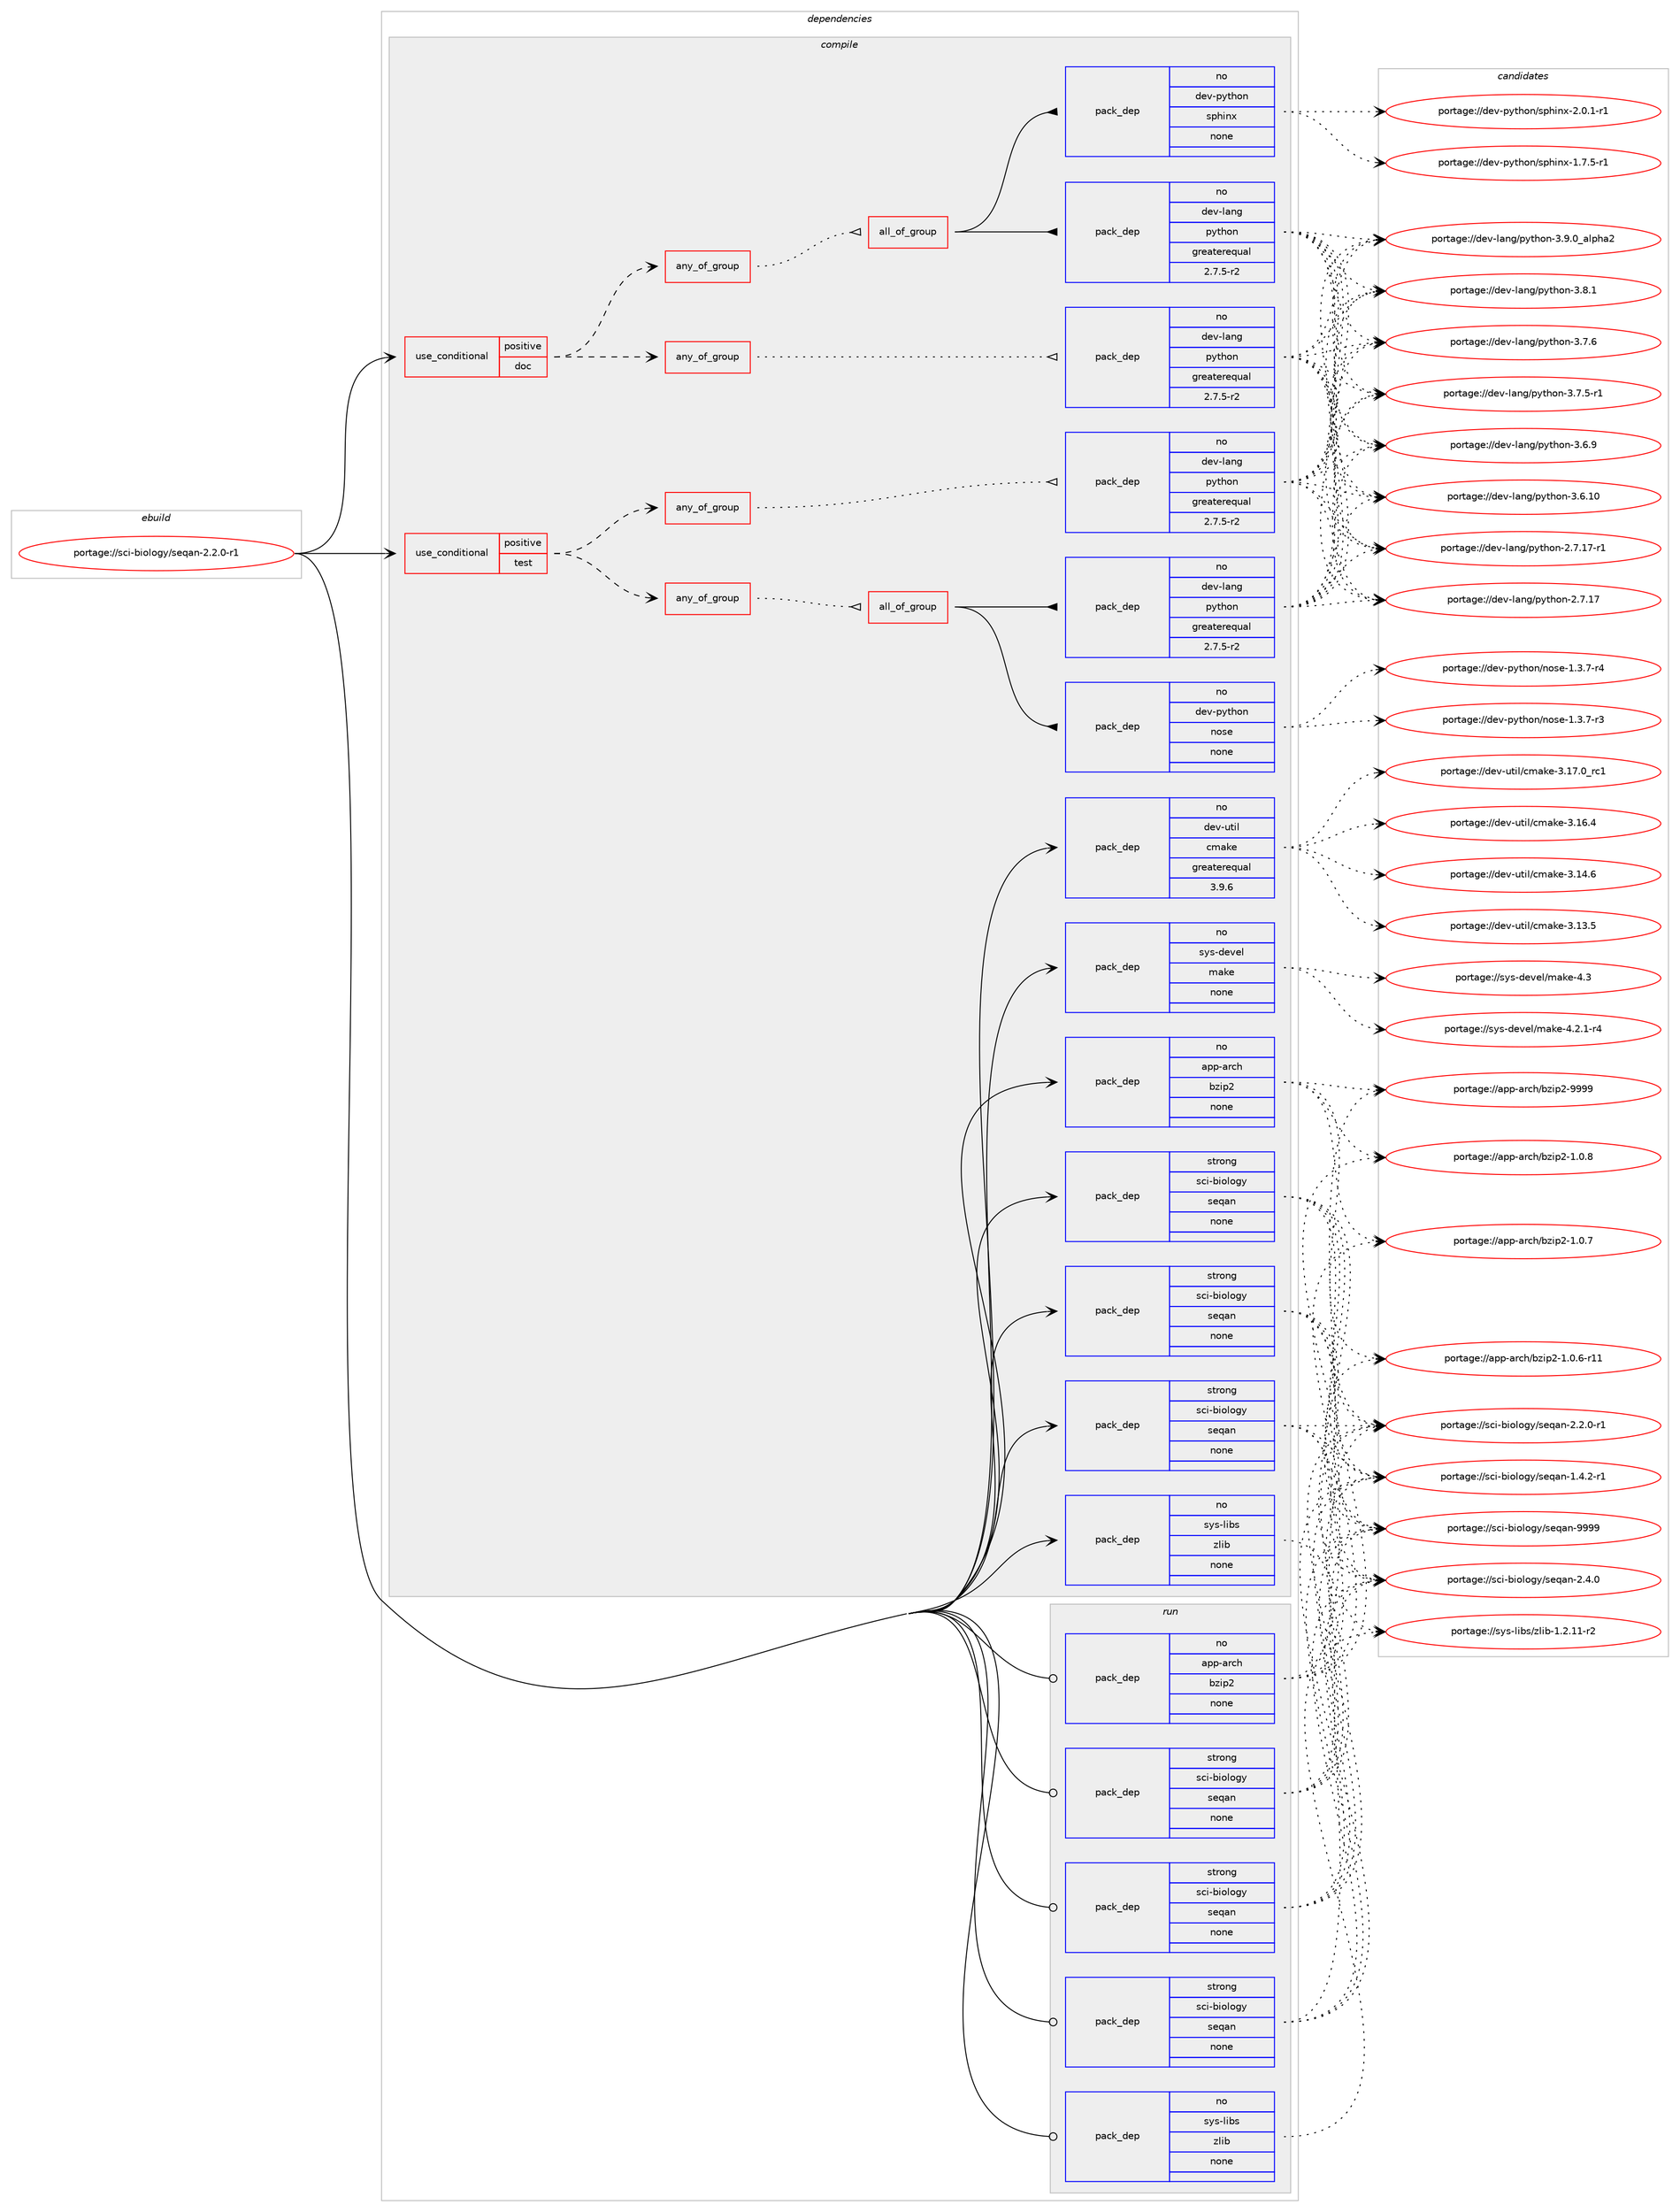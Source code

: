 digraph prolog {

# *************
# Graph options
# *************

newrank=true;
concentrate=true;
compound=true;
graph [rankdir=LR,fontname=Helvetica,fontsize=10,ranksep=1.5];#, ranksep=2.5, nodesep=0.2];
edge  [arrowhead=vee];
node  [fontname=Helvetica,fontsize=10];

# **********
# The ebuild
# **********

subgraph cluster_leftcol {
color=gray;
rank=same;
label=<<i>ebuild</i>>;
id [label="portage://sci-biology/seqan-2.2.0-r1", color=red, width=4, href="../sci-biology/seqan-2.2.0-r1.svg"];
}

# ****************
# The dependencies
# ****************

subgraph cluster_midcol {
color=gray;
label=<<i>dependencies</i>>;
subgraph cluster_compile {
fillcolor="#eeeeee";
style=filled;
label=<<i>compile</i>>;
subgraph cond19777 {
dependency98041 [label=<<TABLE BORDER="0" CELLBORDER="1" CELLSPACING="0" CELLPADDING="4"><TR><TD ROWSPAN="3" CELLPADDING="10">use_conditional</TD></TR><TR><TD>positive</TD></TR><TR><TD>doc</TD></TR></TABLE>>, shape=none, color=red];
subgraph any1607 {
dependency98042 [label=<<TABLE BORDER="0" CELLBORDER="1" CELLSPACING="0" CELLPADDING="4"><TR><TD CELLPADDING="10">any_of_group</TD></TR></TABLE>>, shape=none, color=red];subgraph all91 {
dependency98043 [label=<<TABLE BORDER="0" CELLBORDER="1" CELLSPACING="0" CELLPADDING="4"><TR><TD CELLPADDING="10">all_of_group</TD></TR></TABLE>>, shape=none, color=red];subgraph pack76569 {
dependency98044 [label=<<TABLE BORDER="0" CELLBORDER="1" CELLSPACING="0" CELLPADDING="4" WIDTH="220"><TR><TD ROWSPAN="6" CELLPADDING="30">pack_dep</TD></TR><TR><TD WIDTH="110">no</TD></TR><TR><TD>dev-lang</TD></TR><TR><TD>python</TD></TR><TR><TD>greaterequal</TD></TR><TR><TD>2.7.5-r2</TD></TR></TABLE>>, shape=none, color=blue];
}
dependency98043:e -> dependency98044:w [weight=20,style="solid",arrowhead="inv"];
subgraph pack76570 {
dependency98045 [label=<<TABLE BORDER="0" CELLBORDER="1" CELLSPACING="0" CELLPADDING="4" WIDTH="220"><TR><TD ROWSPAN="6" CELLPADDING="30">pack_dep</TD></TR><TR><TD WIDTH="110">no</TD></TR><TR><TD>dev-python</TD></TR><TR><TD>sphinx</TD></TR><TR><TD>none</TD></TR><TR><TD></TD></TR></TABLE>>, shape=none, color=blue];
}
dependency98043:e -> dependency98045:w [weight=20,style="solid",arrowhead="inv"];
}
dependency98042:e -> dependency98043:w [weight=20,style="dotted",arrowhead="oinv"];
}
dependency98041:e -> dependency98042:w [weight=20,style="dashed",arrowhead="vee"];
subgraph any1608 {
dependency98046 [label=<<TABLE BORDER="0" CELLBORDER="1" CELLSPACING="0" CELLPADDING="4"><TR><TD CELLPADDING="10">any_of_group</TD></TR></TABLE>>, shape=none, color=red];subgraph pack76571 {
dependency98047 [label=<<TABLE BORDER="0" CELLBORDER="1" CELLSPACING="0" CELLPADDING="4" WIDTH="220"><TR><TD ROWSPAN="6" CELLPADDING="30">pack_dep</TD></TR><TR><TD WIDTH="110">no</TD></TR><TR><TD>dev-lang</TD></TR><TR><TD>python</TD></TR><TR><TD>greaterequal</TD></TR><TR><TD>2.7.5-r2</TD></TR></TABLE>>, shape=none, color=blue];
}
dependency98046:e -> dependency98047:w [weight=20,style="dotted",arrowhead="oinv"];
}
dependency98041:e -> dependency98046:w [weight=20,style="dashed",arrowhead="vee"];
}
id:e -> dependency98041:w [weight=20,style="solid",arrowhead="vee"];
subgraph cond19778 {
dependency98048 [label=<<TABLE BORDER="0" CELLBORDER="1" CELLSPACING="0" CELLPADDING="4"><TR><TD ROWSPAN="3" CELLPADDING="10">use_conditional</TD></TR><TR><TD>positive</TD></TR><TR><TD>test</TD></TR></TABLE>>, shape=none, color=red];
subgraph any1609 {
dependency98049 [label=<<TABLE BORDER="0" CELLBORDER="1" CELLSPACING="0" CELLPADDING="4"><TR><TD CELLPADDING="10">any_of_group</TD></TR></TABLE>>, shape=none, color=red];subgraph all92 {
dependency98050 [label=<<TABLE BORDER="0" CELLBORDER="1" CELLSPACING="0" CELLPADDING="4"><TR><TD CELLPADDING="10">all_of_group</TD></TR></TABLE>>, shape=none, color=red];subgraph pack76572 {
dependency98051 [label=<<TABLE BORDER="0" CELLBORDER="1" CELLSPACING="0" CELLPADDING="4" WIDTH="220"><TR><TD ROWSPAN="6" CELLPADDING="30">pack_dep</TD></TR><TR><TD WIDTH="110">no</TD></TR><TR><TD>dev-lang</TD></TR><TR><TD>python</TD></TR><TR><TD>greaterequal</TD></TR><TR><TD>2.7.5-r2</TD></TR></TABLE>>, shape=none, color=blue];
}
dependency98050:e -> dependency98051:w [weight=20,style="solid",arrowhead="inv"];
subgraph pack76573 {
dependency98052 [label=<<TABLE BORDER="0" CELLBORDER="1" CELLSPACING="0" CELLPADDING="4" WIDTH="220"><TR><TD ROWSPAN="6" CELLPADDING="30">pack_dep</TD></TR><TR><TD WIDTH="110">no</TD></TR><TR><TD>dev-python</TD></TR><TR><TD>nose</TD></TR><TR><TD>none</TD></TR><TR><TD></TD></TR></TABLE>>, shape=none, color=blue];
}
dependency98050:e -> dependency98052:w [weight=20,style="solid",arrowhead="inv"];
}
dependency98049:e -> dependency98050:w [weight=20,style="dotted",arrowhead="oinv"];
}
dependency98048:e -> dependency98049:w [weight=20,style="dashed",arrowhead="vee"];
subgraph any1610 {
dependency98053 [label=<<TABLE BORDER="0" CELLBORDER="1" CELLSPACING="0" CELLPADDING="4"><TR><TD CELLPADDING="10">any_of_group</TD></TR></TABLE>>, shape=none, color=red];subgraph pack76574 {
dependency98054 [label=<<TABLE BORDER="0" CELLBORDER="1" CELLSPACING="0" CELLPADDING="4" WIDTH="220"><TR><TD ROWSPAN="6" CELLPADDING="30">pack_dep</TD></TR><TR><TD WIDTH="110">no</TD></TR><TR><TD>dev-lang</TD></TR><TR><TD>python</TD></TR><TR><TD>greaterequal</TD></TR><TR><TD>2.7.5-r2</TD></TR></TABLE>>, shape=none, color=blue];
}
dependency98053:e -> dependency98054:w [weight=20,style="dotted",arrowhead="oinv"];
}
dependency98048:e -> dependency98053:w [weight=20,style="dashed",arrowhead="vee"];
}
id:e -> dependency98048:w [weight=20,style="solid",arrowhead="vee"];
subgraph pack76575 {
dependency98055 [label=<<TABLE BORDER="0" CELLBORDER="1" CELLSPACING="0" CELLPADDING="4" WIDTH="220"><TR><TD ROWSPAN="6" CELLPADDING="30">pack_dep</TD></TR><TR><TD WIDTH="110">no</TD></TR><TR><TD>app-arch</TD></TR><TR><TD>bzip2</TD></TR><TR><TD>none</TD></TR><TR><TD></TD></TR></TABLE>>, shape=none, color=blue];
}
id:e -> dependency98055:w [weight=20,style="solid",arrowhead="vee"];
subgraph pack76576 {
dependency98056 [label=<<TABLE BORDER="0" CELLBORDER="1" CELLSPACING="0" CELLPADDING="4" WIDTH="220"><TR><TD ROWSPAN="6" CELLPADDING="30">pack_dep</TD></TR><TR><TD WIDTH="110">no</TD></TR><TR><TD>dev-util</TD></TR><TR><TD>cmake</TD></TR><TR><TD>greaterequal</TD></TR><TR><TD>3.9.6</TD></TR></TABLE>>, shape=none, color=blue];
}
id:e -> dependency98056:w [weight=20,style="solid",arrowhead="vee"];
subgraph pack76577 {
dependency98057 [label=<<TABLE BORDER="0" CELLBORDER="1" CELLSPACING="0" CELLPADDING="4" WIDTH="220"><TR><TD ROWSPAN="6" CELLPADDING="30">pack_dep</TD></TR><TR><TD WIDTH="110">no</TD></TR><TR><TD>sys-devel</TD></TR><TR><TD>make</TD></TR><TR><TD>none</TD></TR><TR><TD></TD></TR></TABLE>>, shape=none, color=blue];
}
id:e -> dependency98057:w [weight=20,style="solid",arrowhead="vee"];
subgraph pack76578 {
dependency98058 [label=<<TABLE BORDER="0" CELLBORDER="1" CELLSPACING="0" CELLPADDING="4" WIDTH="220"><TR><TD ROWSPAN="6" CELLPADDING="30">pack_dep</TD></TR><TR><TD WIDTH="110">no</TD></TR><TR><TD>sys-libs</TD></TR><TR><TD>zlib</TD></TR><TR><TD>none</TD></TR><TR><TD></TD></TR></TABLE>>, shape=none, color=blue];
}
id:e -> dependency98058:w [weight=20,style="solid",arrowhead="vee"];
subgraph pack76579 {
dependency98059 [label=<<TABLE BORDER="0" CELLBORDER="1" CELLSPACING="0" CELLPADDING="4" WIDTH="220"><TR><TD ROWSPAN="6" CELLPADDING="30">pack_dep</TD></TR><TR><TD WIDTH="110">strong</TD></TR><TR><TD>sci-biology</TD></TR><TR><TD>seqan</TD></TR><TR><TD>none</TD></TR><TR><TD></TD></TR></TABLE>>, shape=none, color=blue];
}
id:e -> dependency98059:w [weight=20,style="solid",arrowhead="vee"];
subgraph pack76580 {
dependency98060 [label=<<TABLE BORDER="0" CELLBORDER="1" CELLSPACING="0" CELLPADDING="4" WIDTH="220"><TR><TD ROWSPAN="6" CELLPADDING="30">pack_dep</TD></TR><TR><TD WIDTH="110">strong</TD></TR><TR><TD>sci-biology</TD></TR><TR><TD>seqan</TD></TR><TR><TD>none</TD></TR><TR><TD></TD></TR></TABLE>>, shape=none, color=blue];
}
id:e -> dependency98060:w [weight=20,style="solid",arrowhead="vee"];
subgraph pack76581 {
dependency98061 [label=<<TABLE BORDER="0" CELLBORDER="1" CELLSPACING="0" CELLPADDING="4" WIDTH="220"><TR><TD ROWSPAN="6" CELLPADDING="30">pack_dep</TD></TR><TR><TD WIDTH="110">strong</TD></TR><TR><TD>sci-biology</TD></TR><TR><TD>seqan</TD></TR><TR><TD>none</TD></TR><TR><TD></TD></TR></TABLE>>, shape=none, color=blue];
}
id:e -> dependency98061:w [weight=20,style="solid",arrowhead="vee"];
}
subgraph cluster_compileandrun {
fillcolor="#eeeeee";
style=filled;
label=<<i>compile and run</i>>;
}
subgraph cluster_run {
fillcolor="#eeeeee";
style=filled;
label=<<i>run</i>>;
subgraph pack76582 {
dependency98062 [label=<<TABLE BORDER="0" CELLBORDER="1" CELLSPACING="0" CELLPADDING="4" WIDTH="220"><TR><TD ROWSPAN="6" CELLPADDING="30">pack_dep</TD></TR><TR><TD WIDTH="110">no</TD></TR><TR><TD>app-arch</TD></TR><TR><TD>bzip2</TD></TR><TR><TD>none</TD></TR><TR><TD></TD></TR></TABLE>>, shape=none, color=blue];
}
id:e -> dependency98062:w [weight=20,style="solid",arrowhead="odot"];
subgraph pack76583 {
dependency98063 [label=<<TABLE BORDER="0" CELLBORDER="1" CELLSPACING="0" CELLPADDING="4" WIDTH="220"><TR><TD ROWSPAN="6" CELLPADDING="30">pack_dep</TD></TR><TR><TD WIDTH="110">no</TD></TR><TR><TD>sys-libs</TD></TR><TR><TD>zlib</TD></TR><TR><TD>none</TD></TR><TR><TD></TD></TR></TABLE>>, shape=none, color=blue];
}
id:e -> dependency98063:w [weight=20,style="solid",arrowhead="odot"];
subgraph pack76584 {
dependency98064 [label=<<TABLE BORDER="0" CELLBORDER="1" CELLSPACING="0" CELLPADDING="4" WIDTH="220"><TR><TD ROWSPAN="6" CELLPADDING="30">pack_dep</TD></TR><TR><TD WIDTH="110">strong</TD></TR><TR><TD>sci-biology</TD></TR><TR><TD>seqan</TD></TR><TR><TD>none</TD></TR><TR><TD></TD></TR></TABLE>>, shape=none, color=blue];
}
id:e -> dependency98064:w [weight=20,style="solid",arrowhead="odot"];
subgraph pack76585 {
dependency98065 [label=<<TABLE BORDER="0" CELLBORDER="1" CELLSPACING="0" CELLPADDING="4" WIDTH="220"><TR><TD ROWSPAN="6" CELLPADDING="30">pack_dep</TD></TR><TR><TD WIDTH="110">strong</TD></TR><TR><TD>sci-biology</TD></TR><TR><TD>seqan</TD></TR><TR><TD>none</TD></TR><TR><TD></TD></TR></TABLE>>, shape=none, color=blue];
}
id:e -> dependency98065:w [weight=20,style="solid",arrowhead="odot"];
subgraph pack76586 {
dependency98066 [label=<<TABLE BORDER="0" CELLBORDER="1" CELLSPACING="0" CELLPADDING="4" WIDTH="220"><TR><TD ROWSPAN="6" CELLPADDING="30">pack_dep</TD></TR><TR><TD WIDTH="110">strong</TD></TR><TR><TD>sci-biology</TD></TR><TR><TD>seqan</TD></TR><TR><TD>none</TD></TR><TR><TD></TD></TR></TABLE>>, shape=none, color=blue];
}
id:e -> dependency98066:w [weight=20,style="solid",arrowhead="odot"];
}
}

# **************
# The candidates
# **************

subgraph cluster_choices {
rank=same;
color=gray;
label=<<i>candidates</i>>;

subgraph choice76569 {
color=black;
nodesep=1;
choice10010111845108971101034711212111610411111045514657464895971081121049750 [label="portage://dev-lang/python-3.9.0_alpha2", color=red, width=4,href="../dev-lang/python-3.9.0_alpha2.svg"];
choice100101118451089711010347112121116104111110455146564649 [label="portage://dev-lang/python-3.8.1", color=red, width=4,href="../dev-lang/python-3.8.1.svg"];
choice100101118451089711010347112121116104111110455146554654 [label="portage://dev-lang/python-3.7.6", color=red, width=4,href="../dev-lang/python-3.7.6.svg"];
choice1001011184510897110103471121211161041111104551465546534511449 [label="portage://dev-lang/python-3.7.5-r1", color=red, width=4,href="../dev-lang/python-3.7.5-r1.svg"];
choice100101118451089711010347112121116104111110455146544657 [label="portage://dev-lang/python-3.6.9", color=red, width=4,href="../dev-lang/python-3.6.9.svg"];
choice10010111845108971101034711212111610411111045514654464948 [label="portage://dev-lang/python-3.6.10", color=red, width=4,href="../dev-lang/python-3.6.10.svg"];
choice100101118451089711010347112121116104111110455046554649554511449 [label="portage://dev-lang/python-2.7.17-r1", color=red, width=4,href="../dev-lang/python-2.7.17-r1.svg"];
choice10010111845108971101034711212111610411111045504655464955 [label="portage://dev-lang/python-2.7.17", color=red, width=4,href="../dev-lang/python-2.7.17.svg"];
dependency98044:e -> choice10010111845108971101034711212111610411111045514657464895971081121049750:w [style=dotted,weight="100"];
dependency98044:e -> choice100101118451089711010347112121116104111110455146564649:w [style=dotted,weight="100"];
dependency98044:e -> choice100101118451089711010347112121116104111110455146554654:w [style=dotted,weight="100"];
dependency98044:e -> choice1001011184510897110103471121211161041111104551465546534511449:w [style=dotted,weight="100"];
dependency98044:e -> choice100101118451089711010347112121116104111110455146544657:w [style=dotted,weight="100"];
dependency98044:e -> choice10010111845108971101034711212111610411111045514654464948:w [style=dotted,weight="100"];
dependency98044:e -> choice100101118451089711010347112121116104111110455046554649554511449:w [style=dotted,weight="100"];
dependency98044:e -> choice10010111845108971101034711212111610411111045504655464955:w [style=dotted,weight="100"];
}
subgraph choice76570 {
color=black;
nodesep=1;
choice10010111845112121116104111110471151121041051101204550464846494511449 [label="portage://dev-python/sphinx-2.0.1-r1", color=red, width=4,href="../dev-python/sphinx-2.0.1-r1.svg"];
choice10010111845112121116104111110471151121041051101204549465546534511449 [label="portage://dev-python/sphinx-1.7.5-r1", color=red, width=4,href="../dev-python/sphinx-1.7.5-r1.svg"];
dependency98045:e -> choice10010111845112121116104111110471151121041051101204550464846494511449:w [style=dotted,weight="100"];
dependency98045:e -> choice10010111845112121116104111110471151121041051101204549465546534511449:w [style=dotted,weight="100"];
}
subgraph choice76571 {
color=black;
nodesep=1;
choice10010111845108971101034711212111610411111045514657464895971081121049750 [label="portage://dev-lang/python-3.9.0_alpha2", color=red, width=4,href="../dev-lang/python-3.9.0_alpha2.svg"];
choice100101118451089711010347112121116104111110455146564649 [label="portage://dev-lang/python-3.8.1", color=red, width=4,href="../dev-lang/python-3.8.1.svg"];
choice100101118451089711010347112121116104111110455146554654 [label="portage://dev-lang/python-3.7.6", color=red, width=4,href="../dev-lang/python-3.7.6.svg"];
choice1001011184510897110103471121211161041111104551465546534511449 [label="portage://dev-lang/python-3.7.5-r1", color=red, width=4,href="../dev-lang/python-3.7.5-r1.svg"];
choice100101118451089711010347112121116104111110455146544657 [label="portage://dev-lang/python-3.6.9", color=red, width=4,href="../dev-lang/python-3.6.9.svg"];
choice10010111845108971101034711212111610411111045514654464948 [label="portage://dev-lang/python-3.6.10", color=red, width=4,href="../dev-lang/python-3.6.10.svg"];
choice100101118451089711010347112121116104111110455046554649554511449 [label="portage://dev-lang/python-2.7.17-r1", color=red, width=4,href="../dev-lang/python-2.7.17-r1.svg"];
choice10010111845108971101034711212111610411111045504655464955 [label="portage://dev-lang/python-2.7.17", color=red, width=4,href="../dev-lang/python-2.7.17.svg"];
dependency98047:e -> choice10010111845108971101034711212111610411111045514657464895971081121049750:w [style=dotted,weight="100"];
dependency98047:e -> choice100101118451089711010347112121116104111110455146564649:w [style=dotted,weight="100"];
dependency98047:e -> choice100101118451089711010347112121116104111110455146554654:w [style=dotted,weight="100"];
dependency98047:e -> choice1001011184510897110103471121211161041111104551465546534511449:w [style=dotted,weight="100"];
dependency98047:e -> choice100101118451089711010347112121116104111110455146544657:w [style=dotted,weight="100"];
dependency98047:e -> choice10010111845108971101034711212111610411111045514654464948:w [style=dotted,weight="100"];
dependency98047:e -> choice100101118451089711010347112121116104111110455046554649554511449:w [style=dotted,weight="100"];
dependency98047:e -> choice10010111845108971101034711212111610411111045504655464955:w [style=dotted,weight="100"];
}
subgraph choice76572 {
color=black;
nodesep=1;
choice10010111845108971101034711212111610411111045514657464895971081121049750 [label="portage://dev-lang/python-3.9.0_alpha2", color=red, width=4,href="../dev-lang/python-3.9.0_alpha2.svg"];
choice100101118451089711010347112121116104111110455146564649 [label="portage://dev-lang/python-3.8.1", color=red, width=4,href="../dev-lang/python-3.8.1.svg"];
choice100101118451089711010347112121116104111110455146554654 [label="portage://dev-lang/python-3.7.6", color=red, width=4,href="../dev-lang/python-3.7.6.svg"];
choice1001011184510897110103471121211161041111104551465546534511449 [label="portage://dev-lang/python-3.7.5-r1", color=red, width=4,href="../dev-lang/python-3.7.5-r1.svg"];
choice100101118451089711010347112121116104111110455146544657 [label="portage://dev-lang/python-3.6.9", color=red, width=4,href="../dev-lang/python-3.6.9.svg"];
choice10010111845108971101034711212111610411111045514654464948 [label="portage://dev-lang/python-3.6.10", color=red, width=4,href="../dev-lang/python-3.6.10.svg"];
choice100101118451089711010347112121116104111110455046554649554511449 [label="portage://dev-lang/python-2.7.17-r1", color=red, width=4,href="../dev-lang/python-2.7.17-r1.svg"];
choice10010111845108971101034711212111610411111045504655464955 [label="portage://dev-lang/python-2.7.17", color=red, width=4,href="../dev-lang/python-2.7.17.svg"];
dependency98051:e -> choice10010111845108971101034711212111610411111045514657464895971081121049750:w [style=dotted,weight="100"];
dependency98051:e -> choice100101118451089711010347112121116104111110455146564649:w [style=dotted,weight="100"];
dependency98051:e -> choice100101118451089711010347112121116104111110455146554654:w [style=dotted,weight="100"];
dependency98051:e -> choice1001011184510897110103471121211161041111104551465546534511449:w [style=dotted,weight="100"];
dependency98051:e -> choice100101118451089711010347112121116104111110455146544657:w [style=dotted,weight="100"];
dependency98051:e -> choice10010111845108971101034711212111610411111045514654464948:w [style=dotted,weight="100"];
dependency98051:e -> choice100101118451089711010347112121116104111110455046554649554511449:w [style=dotted,weight="100"];
dependency98051:e -> choice10010111845108971101034711212111610411111045504655464955:w [style=dotted,weight="100"];
}
subgraph choice76573 {
color=black;
nodesep=1;
choice10010111845112121116104111110471101111151014549465146554511452 [label="portage://dev-python/nose-1.3.7-r4", color=red, width=4,href="../dev-python/nose-1.3.7-r4.svg"];
choice10010111845112121116104111110471101111151014549465146554511451 [label="portage://dev-python/nose-1.3.7-r3", color=red, width=4,href="../dev-python/nose-1.3.7-r3.svg"];
dependency98052:e -> choice10010111845112121116104111110471101111151014549465146554511452:w [style=dotted,weight="100"];
dependency98052:e -> choice10010111845112121116104111110471101111151014549465146554511451:w [style=dotted,weight="100"];
}
subgraph choice76574 {
color=black;
nodesep=1;
choice10010111845108971101034711212111610411111045514657464895971081121049750 [label="portage://dev-lang/python-3.9.0_alpha2", color=red, width=4,href="../dev-lang/python-3.9.0_alpha2.svg"];
choice100101118451089711010347112121116104111110455146564649 [label="portage://dev-lang/python-3.8.1", color=red, width=4,href="../dev-lang/python-3.8.1.svg"];
choice100101118451089711010347112121116104111110455146554654 [label="portage://dev-lang/python-3.7.6", color=red, width=4,href="../dev-lang/python-3.7.6.svg"];
choice1001011184510897110103471121211161041111104551465546534511449 [label="portage://dev-lang/python-3.7.5-r1", color=red, width=4,href="../dev-lang/python-3.7.5-r1.svg"];
choice100101118451089711010347112121116104111110455146544657 [label="portage://dev-lang/python-3.6.9", color=red, width=4,href="../dev-lang/python-3.6.9.svg"];
choice10010111845108971101034711212111610411111045514654464948 [label="portage://dev-lang/python-3.6.10", color=red, width=4,href="../dev-lang/python-3.6.10.svg"];
choice100101118451089711010347112121116104111110455046554649554511449 [label="portage://dev-lang/python-2.7.17-r1", color=red, width=4,href="../dev-lang/python-2.7.17-r1.svg"];
choice10010111845108971101034711212111610411111045504655464955 [label="portage://dev-lang/python-2.7.17", color=red, width=4,href="../dev-lang/python-2.7.17.svg"];
dependency98054:e -> choice10010111845108971101034711212111610411111045514657464895971081121049750:w [style=dotted,weight="100"];
dependency98054:e -> choice100101118451089711010347112121116104111110455146564649:w [style=dotted,weight="100"];
dependency98054:e -> choice100101118451089711010347112121116104111110455146554654:w [style=dotted,weight="100"];
dependency98054:e -> choice1001011184510897110103471121211161041111104551465546534511449:w [style=dotted,weight="100"];
dependency98054:e -> choice100101118451089711010347112121116104111110455146544657:w [style=dotted,weight="100"];
dependency98054:e -> choice10010111845108971101034711212111610411111045514654464948:w [style=dotted,weight="100"];
dependency98054:e -> choice100101118451089711010347112121116104111110455046554649554511449:w [style=dotted,weight="100"];
dependency98054:e -> choice10010111845108971101034711212111610411111045504655464955:w [style=dotted,weight="100"];
}
subgraph choice76575 {
color=black;
nodesep=1;
choice971121124597114991044798122105112504557575757 [label="portage://app-arch/bzip2-9999", color=red, width=4,href="../app-arch/bzip2-9999.svg"];
choice97112112459711499104479812210511250454946484656 [label="portage://app-arch/bzip2-1.0.8", color=red, width=4,href="../app-arch/bzip2-1.0.8.svg"];
choice97112112459711499104479812210511250454946484655 [label="portage://app-arch/bzip2-1.0.7", color=red, width=4,href="../app-arch/bzip2-1.0.7.svg"];
choice97112112459711499104479812210511250454946484654451144949 [label="portage://app-arch/bzip2-1.0.6-r11", color=red, width=4,href="../app-arch/bzip2-1.0.6-r11.svg"];
dependency98055:e -> choice971121124597114991044798122105112504557575757:w [style=dotted,weight="100"];
dependency98055:e -> choice97112112459711499104479812210511250454946484656:w [style=dotted,weight="100"];
dependency98055:e -> choice97112112459711499104479812210511250454946484655:w [style=dotted,weight="100"];
dependency98055:e -> choice97112112459711499104479812210511250454946484654451144949:w [style=dotted,weight="100"];
}
subgraph choice76576 {
color=black;
nodesep=1;
choice1001011184511711610510847991099710710145514649554648951149949 [label="portage://dev-util/cmake-3.17.0_rc1", color=red, width=4,href="../dev-util/cmake-3.17.0_rc1.svg"];
choice1001011184511711610510847991099710710145514649544652 [label="portage://dev-util/cmake-3.16.4", color=red, width=4,href="../dev-util/cmake-3.16.4.svg"];
choice1001011184511711610510847991099710710145514649524654 [label="portage://dev-util/cmake-3.14.6", color=red, width=4,href="../dev-util/cmake-3.14.6.svg"];
choice1001011184511711610510847991099710710145514649514653 [label="portage://dev-util/cmake-3.13.5", color=red, width=4,href="../dev-util/cmake-3.13.5.svg"];
dependency98056:e -> choice1001011184511711610510847991099710710145514649554648951149949:w [style=dotted,weight="100"];
dependency98056:e -> choice1001011184511711610510847991099710710145514649544652:w [style=dotted,weight="100"];
dependency98056:e -> choice1001011184511711610510847991099710710145514649524654:w [style=dotted,weight="100"];
dependency98056:e -> choice1001011184511711610510847991099710710145514649514653:w [style=dotted,weight="100"];
}
subgraph choice76577 {
color=black;
nodesep=1;
choice11512111545100101118101108471099710710145524651 [label="portage://sys-devel/make-4.3", color=red, width=4,href="../sys-devel/make-4.3.svg"];
choice1151211154510010111810110847109971071014552465046494511452 [label="portage://sys-devel/make-4.2.1-r4", color=red, width=4,href="../sys-devel/make-4.2.1-r4.svg"];
dependency98057:e -> choice11512111545100101118101108471099710710145524651:w [style=dotted,weight="100"];
dependency98057:e -> choice1151211154510010111810110847109971071014552465046494511452:w [style=dotted,weight="100"];
}
subgraph choice76578 {
color=black;
nodesep=1;
choice11512111545108105981154712210810598454946504649494511450 [label="portage://sys-libs/zlib-1.2.11-r2", color=red, width=4,href="../sys-libs/zlib-1.2.11-r2.svg"];
dependency98058:e -> choice11512111545108105981154712210810598454946504649494511450:w [style=dotted,weight="100"];
}
subgraph choice76579 {
color=black;
nodesep=1;
choice11599105459810511110811110312147115101113971104557575757 [label="portage://sci-biology/seqan-9999", color=red, width=4,href="../sci-biology/seqan-9999.svg"];
choice1159910545981051111081111031214711510111397110455046524648 [label="portage://sci-biology/seqan-2.4.0", color=red, width=4,href="../sci-biology/seqan-2.4.0.svg"];
choice11599105459810511110811110312147115101113971104550465046484511449 [label="portage://sci-biology/seqan-2.2.0-r1", color=red, width=4,href="../sci-biology/seqan-2.2.0-r1.svg"];
choice11599105459810511110811110312147115101113971104549465246504511449 [label="portage://sci-biology/seqan-1.4.2-r1", color=red, width=4,href="../sci-biology/seqan-1.4.2-r1.svg"];
dependency98059:e -> choice11599105459810511110811110312147115101113971104557575757:w [style=dotted,weight="100"];
dependency98059:e -> choice1159910545981051111081111031214711510111397110455046524648:w [style=dotted,weight="100"];
dependency98059:e -> choice11599105459810511110811110312147115101113971104550465046484511449:w [style=dotted,weight="100"];
dependency98059:e -> choice11599105459810511110811110312147115101113971104549465246504511449:w [style=dotted,weight="100"];
}
subgraph choice76580 {
color=black;
nodesep=1;
choice11599105459810511110811110312147115101113971104557575757 [label="portage://sci-biology/seqan-9999", color=red, width=4,href="../sci-biology/seqan-9999.svg"];
choice1159910545981051111081111031214711510111397110455046524648 [label="portage://sci-biology/seqan-2.4.0", color=red, width=4,href="../sci-biology/seqan-2.4.0.svg"];
choice11599105459810511110811110312147115101113971104550465046484511449 [label="portage://sci-biology/seqan-2.2.0-r1", color=red, width=4,href="../sci-biology/seqan-2.2.0-r1.svg"];
choice11599105459810511110811110312147115101113971104549465246504511449 [label="portage://sci-biology/seqan-1.4.2-r1", color=red, width=4,href="../sci-biology/seqan-1.4.2-r1.svg"];
dependency98060:e -> choice11599105459810511110811110312147115101113971104557575757:w [style=dotted,weight="100"];
dependency98060:e -> choice1159910545981051111081111031214711510111397110455046524648:w [style=dotted,weight="100"];
dependency98060:e -> choice11599105459810511110811110312147115101113971104550465046484511449:w [style=dotted,weight="100"];
dependency98060:e -> choice11599105459810511110811110312147115101113971104549465246504511449:w [style=dotted,weight="100"];
}
subgraph choice76581 {
color=black;
nodesep=1;
choice11599105459810511110811110312147115101113971104557575757 [label="portage://sci-biology/seqan-9999", color=red, width=4,href="../sci-biology/seqan-9999.svg"];
choice1159910545981051111081111031214711510111397110455046524648 [label="portage://sci-biology/seqan-2.4.0", color=red, width=4,href="../sci-biology/seqan-2.4.0.svg"];
choice11599105459810511110811110312147115101113971104550465046484511449 [label="portage://sci-biology/seqan-2.2.0-r1", color=red, width=4,href="../sci-biology/seqan-2.2.0-r1.svg"];
choice11599105459810511110811110312147115101113971104549465246504511449 [label="portage://sci-biology/seqan-1.4.2-r1", color=red, width=4,href="../sci-biology/seqan-1.4.2-r1.svg"];
dependency98061:e -> choice11599105459810511110811110312147115101113971104557575757:w [style=dotted,weight="100"];
dependency98061:e -> choice1159910545981051111081111031214711510111397110455046524648:w [style=dotted,weight="100"];
dependency98061:e -> choice11599105459810511110811110312147115101113971104550465046484511449:w [style=dotted,weight="100"];
dependency98061:e -> choice11599105459810511110811110312147115101113971104549465246504511449:w [style=dotted,weight="100"];
}
subgraph choice76582 {
color=black;
nodesep=1;
choice971121124597114991044798122105112504557575757 [label="portage://app-arch/bzip2-9999", color=red, width=4,href="../app-arch/bzip2-9999.svg"];
choice97112112459711499104479812210511250454946484656 [label="portage://app-arch/bzip2-1.0.8", color=red, width=4,href="../app-arch/bzip2-1.0.8.svg"];
choice97112112459711499104479812210511250454946484655 [label="portage://app-arch/bzip2-1.0.7", color=red, width=4,href="../app-arch/bzip2-1.0.7.svg"];
choice97112112459711499104479812210511250454946484654451144949 [label="portage://app-arch/bzip2-1.0.6-r11", color=red, width=4,href="../app-arch/bzip2-1.0.6-r11.svg"];
dependency98062:e -> choice971121124597114991044798122105112504557575757:w [style=dotted,weight="100"];
dependency98062:e -> choice97112112459711499104479812210511250454946484656:w [style=dotted,weight="100"];
dependency98062:e -> choice97112112459711499104479812210511250454946484655:w [style=dotted,weight="100"];
dependency98062:e -> choice97112112459711499104479812210511250454946484654451144949:w [style=dotted,weight="100"];
}
subgraph choice76583 {
color=black;
nodesep=1;
choice11512111545108105981154712210810598454946504649494511450 [label="portage://sys-libs/zlib-1.2.11-r2", color=red, width=4,href="../sys-libs/zlib-1.2.11-r2.svg"];
dependency98063:e -> choice11512111545108105981154712210810598454946504649494511450:w [style=dotted,weight="100"];
}
subgraph choice76584 {
color=black;
nodesep=1;
choice11599105459810511110811110312147115101113971104557575757 [label="portage://sci-biology/seqan-9999", color=red, width=4,href="../sci-biology/seqan-9999.svg"];
choice1159910545981051111081111031214711510111397110455046524648 [label="portage://sci-biology/seqan-2.4.0", color=red, width=4,href="../sci-biology/seqan-2.4.0.svg"];
choice11599105459810511110811110312147115101113971104550465046484511449 [label="portage://sci-biology/seqan-2.2.0-r1", color=red, width=4,href="../sci-biology/seqan-2.2.0-r1.svg"];
choice11599105459810511110811110312147115101113971104549465246504511449 [label="portage://sci-biology/seqan-1.4.2-r1", color=red, width=4,href="../sci-biology/seqan-1.4.2-r1.svg"];
dependency98064:e -> choice11599105459810511110811110312147115101113971104557575757:w [style=dotted,weight="100"];
dependency98064:e -> choice1159910545981051111081111031214711510111397110455046524648:w [style=dotted,weight="100"];
dependency98064:e -> choice11599105459810511110811110312147115101113971104550465046484511449:w [style=dotted,weight="100"];
dependency98064:e -> choice11599105459810511110811110312147115101113971104549465246504511449:w [style=dotted,weight="100"];
}
subgraph choice76585 {
color=black;
nodesep=1;
choice11599105459810511110811110312147115101113971104557575757 [label="portage://sci-biology/seqan-9999", color=red, width=4,href="../sci-biology/seqan-9999.svg"];
choice1159910545981051111081111031214711510111397110455046524648 [label="portage://sci-biology/seqan-2.4.0", color=red, width=4,href="../sci-biology/seqan-2.4.0.svg"];
choice11599105459810511110811110312147115101113971104550465046484511449 [label="portage://sci-biology/seqan-2.2.0-r1", color=red, width=4,href="../sci-biology/seqan-2.2.0-r1.svg"];
choice11599105459810511110811110312147115101113971104549465246504511449 [label="portage://sci-biology/seqan-1.4.2-r1", color=red, width=4,href="../sci-biology/seqan-1.4.2-r1.svg"];
dependency98065:e -> choice11599105459810511110811110312147115101113971104557575757:w [style=dotted,weight="100"];
dependency98065:e -> choice1159910545981051111081111031214711510111397110455046524648:w [style=dotted,weight="100"];
dependency98065:e -> choice11599105459810511110811110312147115101113971104550465046484511449:w [style=dotted,weight="100"];
dependency98065:e -> choice11599105459810511110811110312147115101113971104549465246504511449:w [style=dotted,weight="100"];
}
subgraph choice76586 {
color=black;
nodesep=1;
choice11599105459810511110811110312147115101113971104557575757 [label="portage://sci-biology/seqan-9999", color=red, width=4,href="../sci-biology/seqan-9999.svg"];
choice1159910545981051111081111031214711510111397110455046524648 [label="portage://sci-biology/seqan-2.4.0", color=red, width=4,href="../sci-biology/seqan-2.4.0.svg"];
choice11599105459810511110811110312147115101113971104550465046484511449 [label="portage://sci-biology/seqan-2.2.0-r1", color=red, width=4,href="../sci-biology/seqan-2.2.0-r1.svg"];
choice11599105459810511110811110312147115101113971104549465246504511449 [label="portage://sci-biology/seqan-1.4.2-r1", color=red, width=4,href="../sci-biology/seqan-1.4.2-r1.svg"];
dependency98066:e -> choice11599105459810511110811110312147115101113971104557575757:w [style=dotted,weight="100"];
dependency98066:e -> choice1159910545981051111081111031214711510111397110455046524648:w [style=dotted,weight="100"];
dependency98066:e -> choice11599105459810511110811110312147115101113971104550465046484511449:w [style=dotted,weight="100"];
dependency98066:e -> choice11599105459810511110811110312147115101113971104549465246504511449:w [style=dotted,weight="100"];
}
}

}
